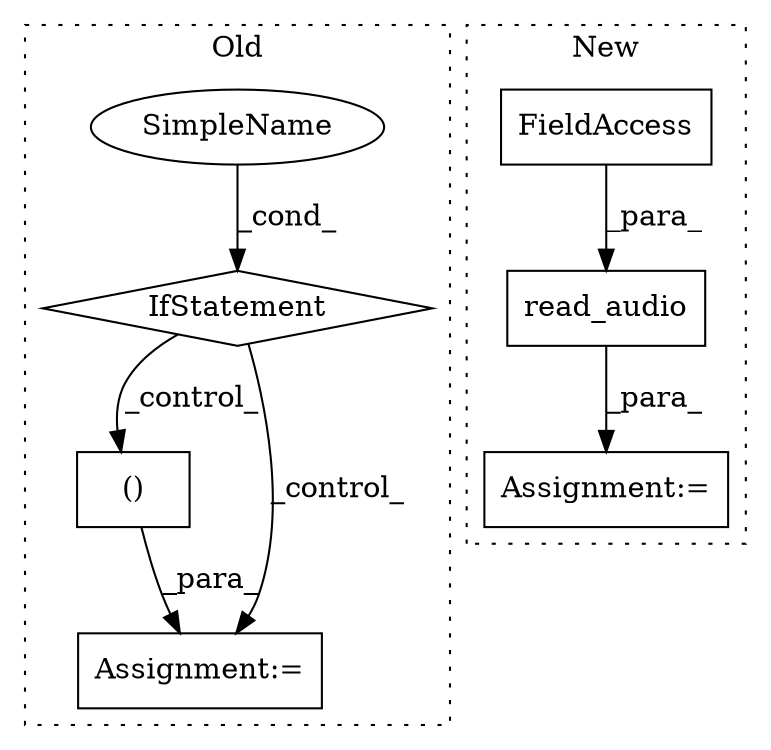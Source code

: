 digraph G {
subgraph cluster0 {
1 [label="IfStatement" a="25" s="1282,1311" l="4,2" shape="diamond"];
3 [label="()" a="106" s="1592" l="42" shape="box"];
4 [label="SimpleName" a="42" s="" l="" shape="ellipse"];
7 [label="Assignment:=" a="7" s="1584" l="1" shape="box"];
label = "Old";
style="dotted";
}
subgraph cluster1 {
2 [label="read_audio" a="32" s="2471,2521" l="11,1" shape="box"];
5 [label="FieldAccess" a="22" s="2512" l="9" shape="box"];
6 [label="Assignment:=" a="7" s="2469" l="2" shape="box"];
label = "New";
style="dotted";
}
1 -> 3 [label="_control_"];
1 -> 7 [label="_control_"];
2 -> 6 [label="_para_"];
3 -> 7 [label="_para_"];
4 -> 1 [label="_cond_"];
5 -> 2 [label="_para_"];
}